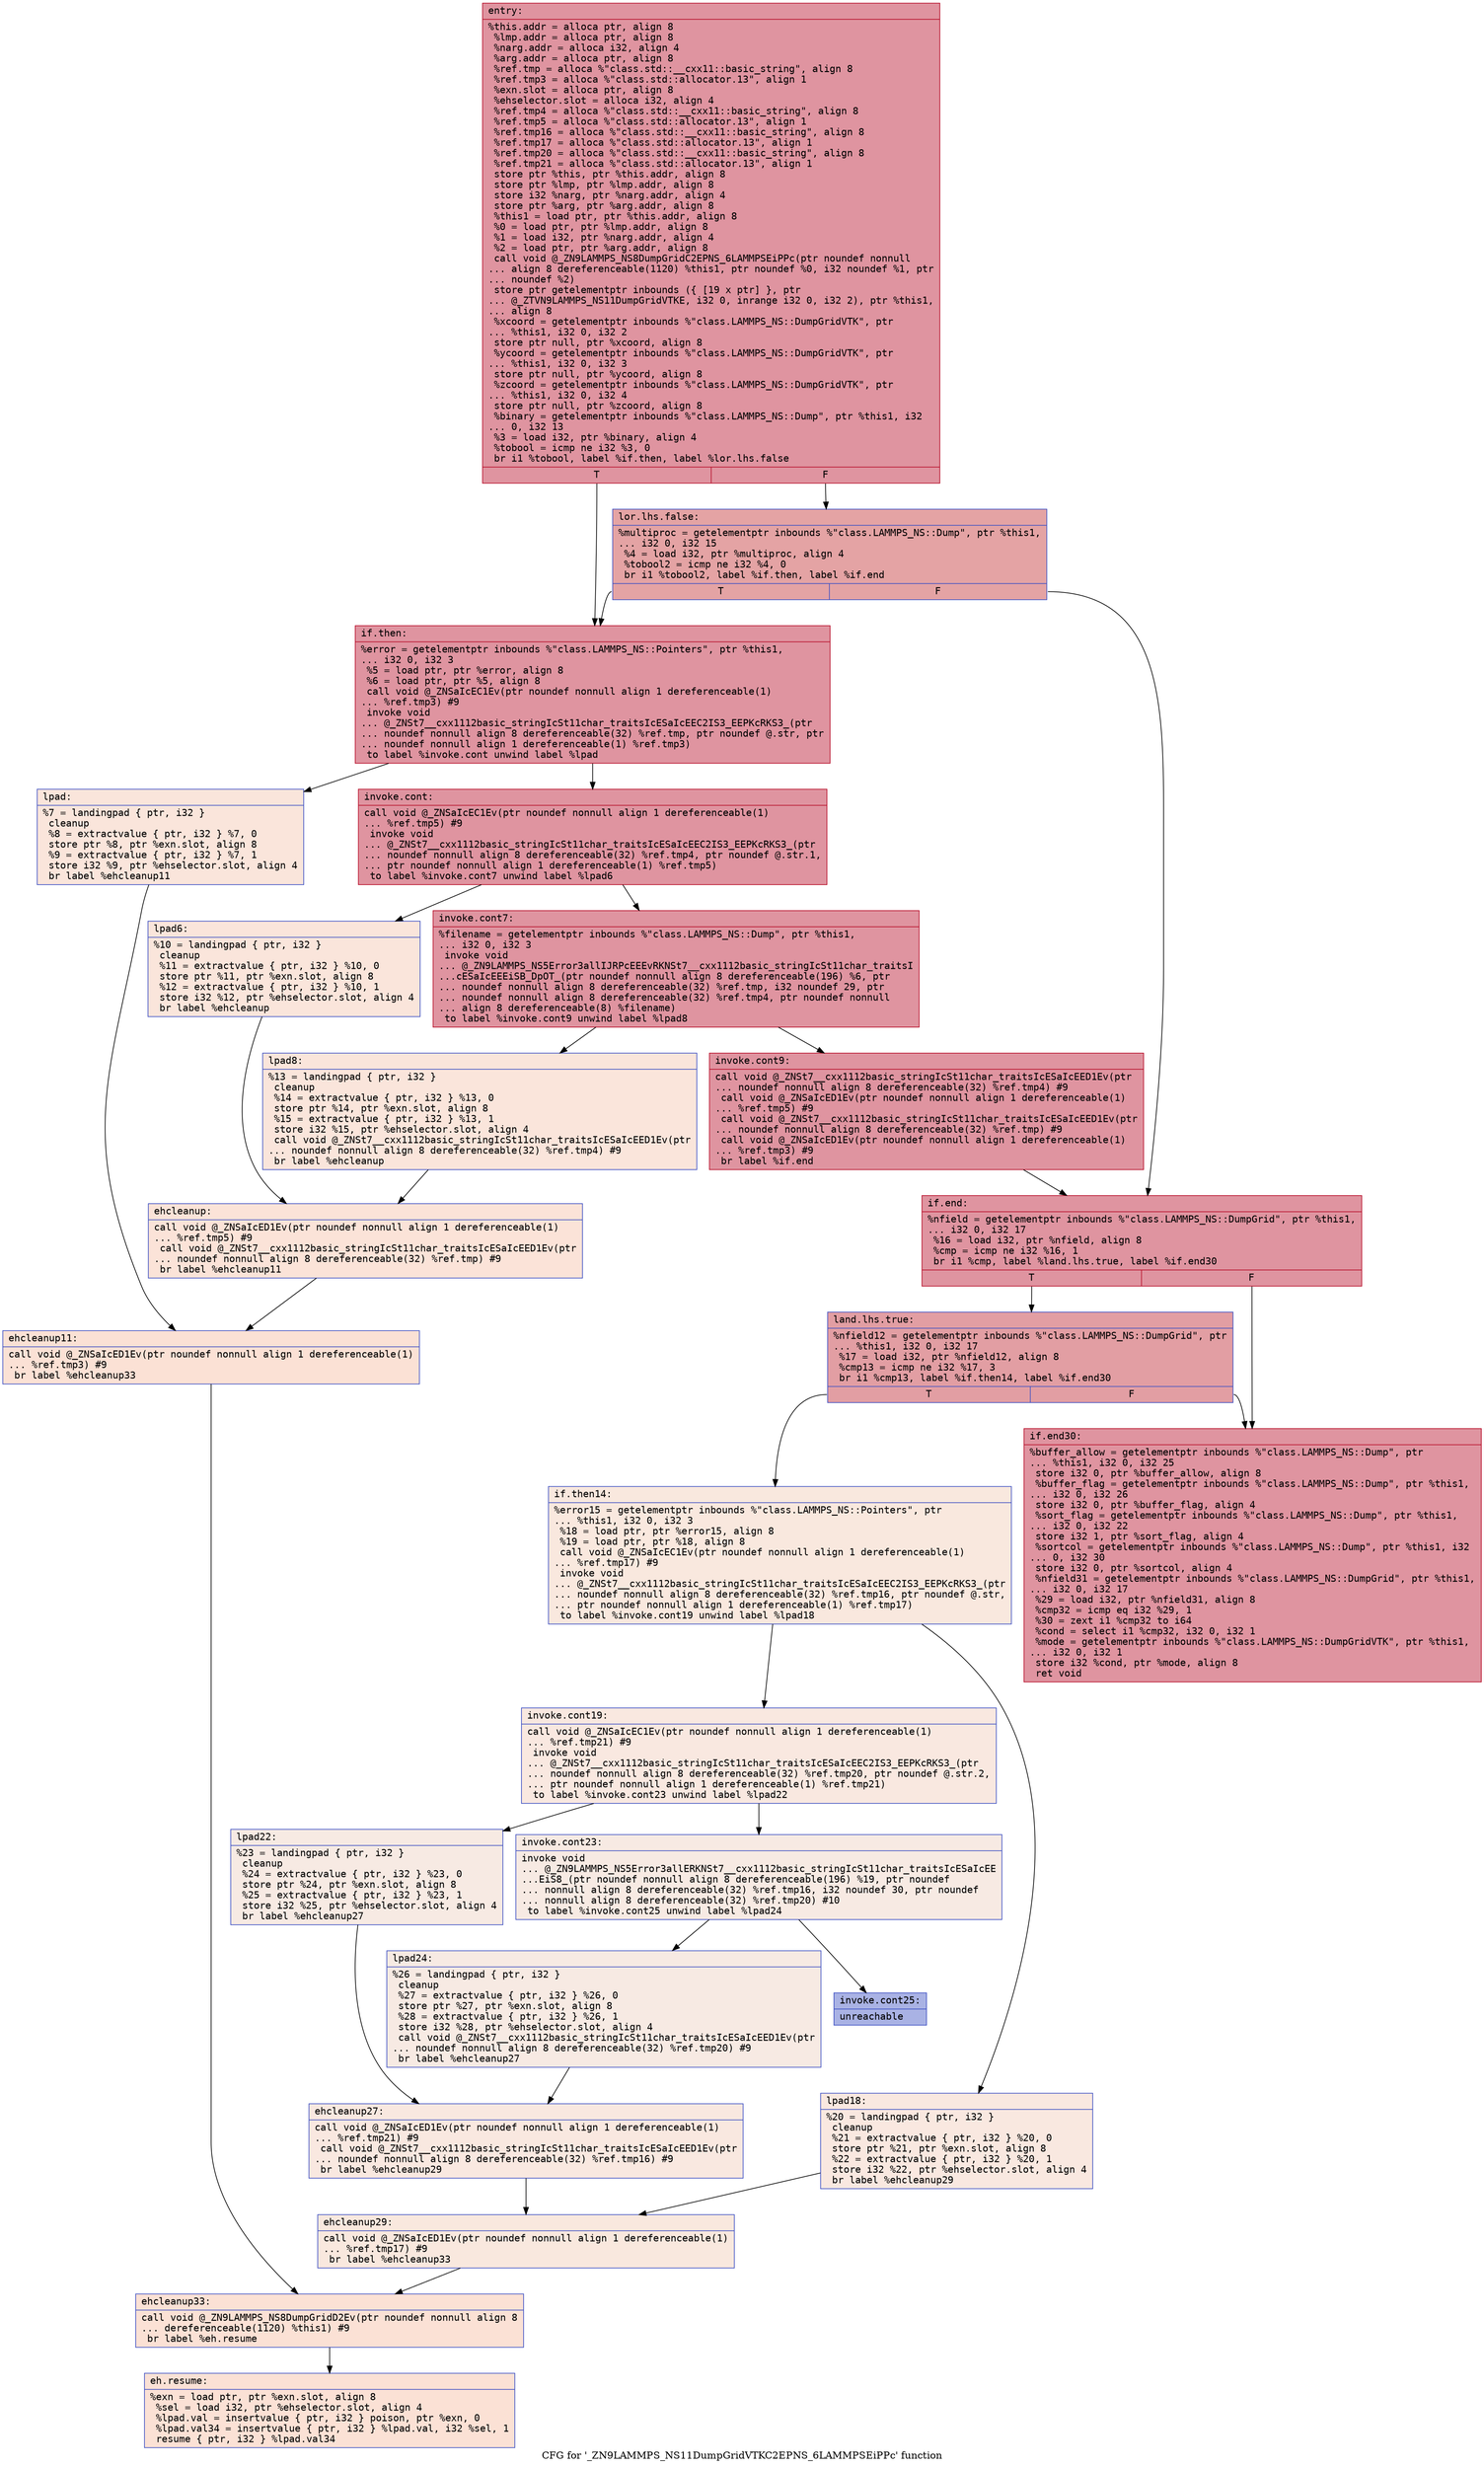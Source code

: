 digraph "CFG for '_ZN9LAMMPS_NS11DumpGridVTKC2EPNS_6LAMMPSEiPPc' function" {
	label="CFG for '_ZN9LAMMPS_NS11DumpGridVTKC2EPNS_6LAMMPSEiPPc' function";

	Node0x55b0f091e270 [shape=record,color="#b70d28ff", style=filled, fillcolor="#b70d2870" fontname="Courier",label="{entry:\l|  %this.addr = alloca ptr, align 8\l  %lmp.addr = alloca ptr, align 8\l  %narg.addr = alloca i32, align 4\l  %arg.addr = alloca ptr, align 8\l  %ref.tmp = alloca %\"class.std::__cxx11::basic_string\", align 8\l  %ref.tmp3 = alloca %\"class.std::allocator.13\", align 1\l  %exn.slot = alloca ptr, align 8\l  %ehselector.slot = alloca i32, align 4\l  %ref.tmp4 = alloca %\"class.std::__cxx11::basic_string\", align 8\l  %ref.tmp5 = alloca %\"class.std::allocator.13\", align 1\l  %ref.tmp16 = alloca %\"class.std::__cxx11::basic_string\", align 8\l  %ref.tmp17 = alloca %\"class.std::allocator.13\", align 1\l  %ref.tmp20 = alloca %\"class.std::__cxx11::basic_string\", align 8\l  %ref.tmp21 = alloca %\"class.std::allocator.13\", align 1\l  store ptr %this, ptr %this.addr, align 8\l  store ptr %lmp, ptr %lmp.addr, align 8\l  store i32 %narg, ptr %narg.addr, align 4\l  store ptr %arg, ptr %arg.addr, align 8\l  %this1 = load ptr, ptr %this.addr, align 8\l  %0 = load ptr, ptr %lmp.addr, align 8\l  %1 = load i32, ptr %narg.addr, align 4\l  %2 = load ptr, ptr %arg.addr, align 8\l  call void @_ZN9LAMMPS_NS8DumpGridC2EPNS_6LAMMPSEiPPc(ptr noundef nonnull\l... align 8 dereferenceable(1120) %this1, ptr noundef %0, i32 noundef %1, ptr\l... noundef %2)\l  store ptr getelementptr inbounds (\{ [19 x ptr] \}, ptr\l... @_ZTVN9LAMMPS_NS11DumpGridVTKE, i32 0, inrange i32 0, i32 2), ptr %this1,\l... align 8\l  %xcoord = getelementptr inbounds %\"class.LAMMPS_NS::DumpGridVTK\", ptr\l... %this1, i32 0, i32 2\l  store ptr null, ptr %xcoord, align 8\l  %ycoord = getelementptr inbounds %\"class.LAMMPS_NS::DumpGridVTK\", ptr\l... %this1, i32 0, i32 3\l  store ptr null, ptr %ycoord, align 8\l  %zcoord = getelementptr inbounds %\"class.LAMMPS_NS::DumpGridVTK\", ptr\l... %this1, i32 0, i32 4\l  store ptr null, ptr %zcoord, align 8\l  %binary = getelementptr inbounds %\"class.LAMMPS_NS::Dump\", ptr %this1, i32\l... 0, i32 13\l  %3 = load i32, ptr %binary, align 4\l  %tobool = icmp ne i32 %3, 0\l  br i1 %tobool, label %if.then, label %lor.lhs.false\l|{<s0>T|<s1>F}}"];
	Node0x55b0f091e270:s0 -> Node0x55b0f09211c0[tooltip="entry -> if.then\nProbability 62.50%" ];
	Node0x55b0f091e270:s1 -> Node0x55b0f0921290[tooltip="entry -> lor.lhs.false\nProbability 37.50%" ];
	Node0x55b0f0921290 [shape=record,color="#3d50c3ff", style=filled, fillcolor="#c32e3170" fontname="Courier",label="{lor.lhs.false:\l|  %multiproc = getelementptr inbounds %\"class.LAMMPS_NS::Dump\", ptr %this1,\l... i32 0, i32 15\l  %4 = load i32, ptr %multiproc, align 4\l  %tobool2 = icmp ne i32 %4, 0\l  br i1 %tobool2, label %if.then, label %if.end\l|{<s0>T|<s1>F}}"];
	Node0x55b0f0921290:s0 -> Node0x55b0f09211c0[tooltip="lor.lhs.false -> if.then\nProbability 62.50%" ];
	Node0x55b0f0921290:s1 -> Node0x55b0f0921670[tooltip="lor.lhs.false -> if.end\nProbability 37.50%" ];
	Node0x55b0f09211c0 [shape=record,color="#b70d28ff", style=filled, fillcolor="#b70d2870" fontname="Courier",label="{if.then:\l|  %error = getelementptr inbounds %\"class.LAMMPS_NS::Pointers\", ptr %this1,\l... i32 0, i32 3\l  %5 = load ptr, ptr %error, align 8\l  %6 = load ptr, ptr %5, align 8\l  call void @_ZNSaIcEC1Ev(ptr noundef nonnull align 1 dereferenceable(1)\l... %ref.tmp3) #9\l  invoke void\l... @_ZNSt7__cxx1112basic_stringIcSt11char_traitsIcESaIcEEC2IS3_EEPKcRKS3_(ptr\l... noundef nonnull align 8 dereferenceable(32) %ref.tmp, ptr noundef @.str, ptr\l... noundef nonnull align 1 dereferenceable(1) %ref.tmp3)\l          to label %invoke.cont unwind label %lpad\l}"];
	Node0x55b0f09211c0 -> Node0x55b0f0921c30[tooltip="if.then -> invoke.cont\nProbability 100.00%" ];
	Node0x55b0f09211c0 -> Node0x55b0f0921d10[tooltip="if.then -> lpad\nProbability 0.00%" ];
	Node0x55b0f0921c30 [shape=record,color="#b70d28ff", style=filled, fillcolor="#b70d2870" fontname="Courier",label="{invoke.cont:\l|  call void @_ZNSaIcEC1Ev(ptr noundef nonnull align 1 dereferenceable(1)\l... %ref.tmp5) #9\l  invoke void\l... @_ZNSt7__cxx1112basic_stringIcSt11char_traitsIcESaIcEEC2IS3_EEPKcRKS3_(ptr\l... noundef nonnull align 8 dereferenceable(32) %ref.tmp4, ptr noundef @.str.1,\l... ptr noundef nonnull align 1 dereferenceable(1) %ref.tmp5)\l          to label %invoke.cont7 unwind label %lpad6\l}"];
	Node0x55b0f0921c30 -> Node0x55b0f09220a0[tooltip="invoke.cont -> invoke.cont7\nProbability 100.00%" ];
	Node0x55b0f0921c30 -> Node0x55b0f09220f0[tooltip="invoke.cont -> lpad6\nProbability 0.00%" ];
	Node0x55b0f09220a0 [shape=record,color="#b70d28ff", style=filled, fillcolor="#b70d2870" fontname="Courier",label="{invoke.cont7:\l|  %filename = getelementptr inbounds %\"class.LAMMPS_NS::Dump\", ptr %this1,\l... i32 0, i32 3\l  invoke void\l... @_ZN9LAMMPS_NS5Error3allIJRPcEEEvRKNSt7__cxx1112basic_stringIcSt11char_traitsI\l...cESaIcEEEiSB_DpOT_(ptr noundef nonnull align 8 dereferenceable(196) %6, ptr\l... noundef nonnull align 8 dereferenceable(32) %ref.tmp, i32 noundef 29, ptr\l... noundef nonnull align 8 dereferenceable(32) %ref.tmp4, ptr noundef nonnull\l... align 8 dereferenceable(8) %filename)\l          to label %invoke.cont9 unwind label %lpad8\l}"];
	Node0x55b0f09220a0 -> Node0x55b0f0922050[tooltip="invoke.cont7 -> invoke.cont9\nProbability 100.00%" ];
	Node0x55b0f09220a0 -> Node0x55b0f09225d0[tooltip="invoke.cont7 -> lpad8\nProbability 0.00%" ];
	Node0x55b0f0922050 [shape=record,color="#b70d28ff", style=filled, fillcolor="#b70d2870" fontname="Courier",label="{invoke.cont9:\l|  call void @_ZNSt7__cxx1112basic_stringIcSt11char_traitsIcESaIcEED1Ev(ptr\l... noundef nonnull align 8 dereferenceable(32) %ref.tmp4) #9\l  call void @_ZNSaIcED1Ev(ptr noundef nonnull align 1 dereferenceable(1)\l... %ref.tmp5) #9\l  call void @_ZNSt7__cxx1112basic_stringIcSt11char_traitsIcESaIcEED1Ev(ptr\l... noundef nonnull align 8 dereferenceable(32) %ref.tmp) #9\l  call void @_ZNSaIcED1Ev(ptr noundef nonnull align 1 dereferenceable(1)\l... %ref.tmp3) #9\l  br label %if.end\l}"];
	Node0x55b0f0922050 -> Node0x55b0f0921670[tooltip="invoke.cont9 -> if.end\nProbability 100.00%" ];
	Node0x55b0f0921d10 [shape=record,color="#3d50c3ff", style=filled, fillcolor="#f4c5ad70" fontname="Courier",label="{lpad:\l|  %7 = landingpad \{ ptr, i32 \}\l          cleanup\l  %8 = extractvalue \{ ptr, i32 \} %7, 0\l  store ptr %8, ptr %exn.slot, align 8\l  %9 = extractvalue \{ ptr, i32 \} %7, 1\l  store i32 %9, ptr %ehselector.slot, align 4\l  br label %ehcleanup11\l}"];
	Node0x55b0f0921d10 -> Node0x55b0f0923200[tooltip="lpad -> ehcleanup11\nProbability 100.00%" ];
	Node0x55b0f09220f0 [shape=record,color="#3d50c3ff", style=filled, fillcolor="#f4c5ad70" fontname="Courier",label="{lpad6:\l|  %10 = landingpad \{ ptr, i32 \}\l          cleanup\l  %11 = extractvalue \{ ptr, i32 \} %10, 0\l  store ptr %11, ptr %exn.slot, align 8\l  %12 = extractvalue \{ ptr, i32 \} %10, 1\l  store i32 %12, ptr %ehselector.slot, align 4\l  br label %ehcleanup\l}"];
	Node0x55b0f09220f0 -> Node0x55b0f09235d0[tooltip="lpad6 -> ehcleanup\nProbability 100.00%" ];
	Node0x55b0f09225d0 [shape=record,color="#3d50c3ff", style=filled, fillcolor="#f4c5ad70" fontname="Courier",label="{lpad8:\l|  %13 = landingpad \{ ptr, i32 \}\l          cleanup\l  %14 = extractvalue \{ ptr, i32 \} %13, 0\l  store ptr %14, ptr %exn.slot, align 8\l  %15 = extractvalue \{ ptr, i32 \} %13, 1\l  store i32 %15, ptr %ehselector.slot, align 4\l  call void @_ZNSt7__cxx1112basic_stringIcSt11char_traitsIcESaIcEED1Ev(ptr\l... noundef nonnull align 8 dereferenceable(32) %ref.tmp4) #9\l  br label %ehcleanup\l}"];
	Node0x55b0f09225d0 -> Node0x55b0f09235d0[tooltip="lpad8 -> ehcleanup\nProbability 100.00%" ];
	Node0x55b0f09235d0 [shape=record,color="#3d50c3ff", style=filled, fillcolor="#f6bfa670" fontname="Courier",label="{ehcleanup:\l|  call void @_ZNSaIcED1Ev(ptr noundef nonnull align 1 dereferenceable(1)\l... %ref.tmp5) #9\l  call void @_ZNSt7__cxx1112basic_stringIcSt11char_traitsIcESaIcEED1Ev(ptr\l... noundef nonnull align 8 dereferenceable(32) %ref.tmp) #9\l  br label %ehcleanup11\l}"];
	Node0x55b0f09235d0 -> Node0x55b0f0923200[tooltip="ehcleanup -> ehcleanup11\nProbability 100.00%" ];
	Node0x55b0f0923200 [shape=record,color="#3d50c3ff", style=filled, fillcolor="#f7bca170" fontname="Courier",label="{ehcleanup11:\l|  call void @_ZNSaIcED1Ev(ptr noundef nonnull align 1 dereferenceable(1)\l... %ref.tmp3) #9\l  br label %ehcleanup33\l}"];
	Node0x55b0f0923200 -> Node0x55b0f0923ee0[tooltip="ehcleanup11 -> ehcleanup33\nProbability 100.00%" ];
	Node0x55b0f0921670 [shape=record,color="#b70d28ff", style=filled, fillcolor="#b70d2870" fontname="Courier",label="{if.end:\l|  %nfield = getelementptr inbounds %\"class.LAMMPS_NS::DumpGrid\", ptr %this1,\l... i32 0, i32 17\l  %16 = load i32, ptr %nfield, align 8\l  %cmp = icmp ne i32 %16, 1\l  br i1 %cmp, label %land.lhs.true, label %if.end30\l|{<s0>T|<s1>F}}"];
	Node0x55b0f0921670:s0 -> Node0x55b0f09241c0[tooltip="if.end -> land.lhs.true\nProbability 50.00%" ];
	Node0x55b0f0921670:s1 -> Node0x55b0f0924240[tooltip="if.end -> if.end30\nProbability 50.00%" ];
	Node0x55b0f09241c0 [shape=record,color="#3d50c3ff", style=filled, fillcolor="#be242e70" fontname="Courier",label="{land.lhs.true:\l|  %nfield12 = getelementptr inbounds %\"class.LAMMPS_NS::DumpGrid\", ptr\l... %this1, i32 0, i32 17\l  %17 = load i32, ptr %nfield12, align 8\l  %cmp13 = icmp ne i32 %17, 3\l  br i1 %cmp13, label %if.then14, label %if.end30\l|{<s0>T|<s1>F}}"];
	Node0x55b0f09241c0:s0 -> Node0x55b0f0924590[tooltip="land.lhs.true -> if.then14\nProbability 0.00%" ];
	Node0x55b0f09241c0:s1 -> Node0x55b0f0924240[tooltip="land.lhs.true -> if.end30\nProbability 100.00%" ];
	Node0x55b0f0924590 [shape=record,color="#3d50c3ff", style=filled, fillcolor="#f2cab570" fontname="Courier",label="{if.then14:\l|  %error15 = getelementptr inbounds %\"class.LAMMPS_NS::Pointers\", ptr\l... %this1, i32 0, i32 3\l  %18 = load ptr, ptr %error15, align 8\l  %19 = load ptr, ptr %18, align 8\l  call void @_ZNSaIcEC1Ev(ptr noundef nonnull align 1 dereferenceable(1)\l... %ref.tmp17) #9\l  invoke void\l... @_ZNSt7__cxx1112basic_stringIcSt11char_traitsIcESaIcEEC2IS3_EEPKcRKS3_(ptr\l... noundef nonnull align 8 dereferenceable(32) %ref.tmp16, ptr noundef @.str,\l... ptr noundef nonnull align 1 dereferenceable(1) %ref.tmp17)\l          to label %invoke.cont19 unwind label %lpad18\l}"];
	Node0x55b0f0924590 -> Node0x55b0f0925040[tooltip="if.then14 -> invoke.cont19\nProbability 50.00%" ];
	Node0x55b0f0924590 -> Node0x55b0f09250c0[tooltip="if.then14 -> lpad18\nProbability 50.00%" ];
	Node0x55b0f0925040 [shape=record,color="#3d50c3ff", style=filled, fillcolor="#f1ccb870" fontname="Courier",label="{invoke.cont19:\l|  call void @_ZNSaIcEC1Ev(ptr noundef nonnull align 1 dereferenceable(1)\l... %ref.tmp21) #9\l  invoke void\l... @_ZNSt7__cxx1112basic_stringIcSt11char_traitsIcESaIcEEC2IS3_EEPKcRKS3_(ptr\l... noundef nonnull align 8 dereferenceable(32) %ref.tmp20, ptr noundef @.str.2,\l... ptr noundef nonnull align 1 dereferenceable(1) %ref.tmp21)\l          to label %invoke.cont23 unwind label %lpad22\l}"];
	Node0x55b0f0925040 -> Node0x55b0f0925440[tooltip="invoke.cont19 -> invoke.cont23\nProbability 50.00%" ];
	Node0x55b0f0925040 -> Node0x55b0f0925490[tooltip="invoke.cont19 -> lpad22\nProbability 50.00%" ];
	Node0x55b0f0925440 [shape=record,color="#3d50c3ff", style=filled, fillcolor="#eed0c070" fontname="Courier",label="{invoke.cont23:\l|  invoke void\l... @_ZN9LAMMPS_NS5Error3allERKNSt7__cxx1112basic_stringIcSt11char_traitsIcESaIcEE\l...EiS8_(ptr noundef nonnull align 8 dereferenceable(196) %19, ptr noundef\l... nonnull align 8 dereferenceable(32) %ref.tmp16, i32 noundef 30, ptr noundef\l... nonnull align 8 dereferenceable(32) %ref.tmp20) #10\l          to label %invoke.cont25 unwind label %lpad24\l}"];
	Node0x55b0f0925440 -> Node0x55b0f09253f0[tooltip="invoke.cont23 -> invoke.cont25\nProbability 0.00%" ];
	Node0x55b0f0925440 -> Node0x55b0f09257b0[tooltip="invoke.cont23 -> lpad24\nProbability 100.00%" ];
	Node0x55b0f09253f0 [shape=record,color="#3d50c3ff", style=filled, fillcolor="#3d50c370" fontname="Courier",label="{invoke.cont25:\l|  unreachable\l}"];
	Node0x55b0f09250c0 [shape=record,color="#3d50c3ff", style=filled, fillcolor="#f1ccb870" fontname="Courier",label="{lpad18:\l|  %20 = landingpad \{ ptr, i32 \}\l          cleanup\l  %21 = extractvalue \{ ptr, i32 \} %20, 0\l  store ptr %21, ptr %exn.slot, align 8\l  %22 = extractvalue \{ ptr, i32 \} %20, 1\l  store i32 %22, ptr %ehselector.slot, align 4\l  br label %ehcleanup29\l}"];
	Node0x55b0f09250c0 -> Node0x55b0f0925e50[tooltip="lpad18 -> ehcleanup29\nProbability 100.00%" ];
	Node0x55b0f0925490 [shape=record,color="#3d50c3ff", style=filled, fillcolor="#eed0c070" fontname="Courier",label="{lpad22:\l|  %23 = landingpad \{ ptr, i32 \}\l          cleanup\l  %24 = extractvalue \{ ptr, i32 \} %23, 0\l  store ptr %24, ptr %exn.slot, align 8\l  %25 = extractvalue \{ ptr, i32 \} %23, 1\l  store i32 %25, ptr %ehselector.slot, align 4\l  br label %ehcleanup27\l}"];
	Node0x55b0f0925490 -> Node0x55b0f09261a0[tooltip="lpad22 -> ehcleanup27\nProbability 100.00%" ];
	Node0x55b0f09257b0 [shape=record,color="#3d50c3ff", style=filled, fillcolor="#eed0c070" fontname="Courier",label="{lpad24:\l|  %26 = landingpad \{ ptr, i32 \}\l          cleanup\l  %27 = extractvalue \{ ptr, i32 \} %26, 0\l  store ptr %27, ptr %exn.slot, align 8\l  %28 = extractvalue \{ ptr, i32 \} %26, 1\l  store i32 %28, ptr %ehselector.slot, align 4\l  call void @_ZNSt7__cxx1112basic_stringIcSt11char_traitsIcESaIcEED1Ev(ptr\l... noundef nonnull align 8 dereferenceable(32) %ref.tmp20) #9\l  br label %ehcleanup27\l}"];
	Node0x55b0f09257b0 -> Node0x55b0f09261a0[tooltip="lpad24 -> ehcleanup27\nProbability 100.00%" ];
	Node0x55b0f09261a0 [shape=record,color="#3d50c3ff", style=filled, fillcolor="#f1ccb870" fontname="Courier",label="{ehcleanup27:\l|  call void @_ZNSaIcED1Ev(ptr noundef nonnull align 1 dereferenceable(1)\l... %ref.tmp21) #9\l  call void @_ZNSt7__cxx1112basic_stringIcSt11char_traitsIcESaIcEED1Ev(ptr\l... noundef nonnull align 8 dereferenceable(32) %ref.tmp16) #9\l  br label %ehcleanup29\l}"];
	Node0x55b0f09261a0 -> Node0x55b0f0925e50[tooltip="ehcleanup27 -> ehcleanup29\nProbability 100.00%" ];
	Node0x55b0f0925e50 [shape=record,color="#3d50c3ff", style=filled, fillcolor="#f2cab570" fontname="Courier",label="{ehcleanup29:\l|  call void @_ZNSaIcED1Ev(ptr noundef nonnull align 1 dereferenceable(1)\l... %ref.tmp17) #9\l  br label %ehcleanup33\l}"];
	Node0x55b0f0925e50 -> Node0x55b0f0923ee0[tooltip="ehcleanup29 -> ehcleanup33\nProbability 100.00%" ];
	Node0x55b0f0924240 [shape=record,color="#b70d28ff", style=filled, fillcolor="#b70d2870" fontname="Courier",label="{if.end30:\l|  %buffer_allow = getelementptr inbounds %\"class.LAMMPS_NS::Dump\", ptr\l... %this1, i32 0, i32 25\l  store i32 0, ptr %buffer_allow, align 8\l  %buffer_flag = getelementptr inbounds %\"class.LAMMPS_NS::Dump\", ptr %this1,\l... i32 0, i32 26\l  store i32 0, ptr %buffer_flag, align 4\l  %sort_flag = getelementptr inbounds %\"class.LAMMPS_NS::Dump\", ptr %this1,\l... i32 0, i32 22\l  store i32 1, ptr %sort_flag, align 4\l  %sortcol = getelementptr inbounds %\"class.LAMMPS_NS::Dump\", ptr %this1, i32\l... 0, i32 30\l  store i32 0, ptr %sortcol, align 4\l  %nfield31 = getelementptr inbounds %\"class.LAMMPS_NS::DumpGrid\", ptr %this1,\l... i32 0, i32 17\l  %29 = load i32, ptr %nfield31, align 8\l  %cmp32 = icmp eq i32 %29, 1\l  %30 = zext i1 %cmp32 to i64\l  %cond = select i1 %cmp32, i32 0, i32 1\l  %mode = getelementptr inbounds %\"class.LAMMPS_NS::DumpGridVTK\", ptr %this1,\l... i32 0, i32 1\l  store i32 %cond, ptr %mode, align 8\l  ret void\l}"];
	Node0x55b0f0923ee0 [shape=record,color="#3d50c3ff", style=filled, fillcolor="#f7bca170" fontname="Courier",label="{ehcleanup33:\l|  call void @_ZN9LAMMPS_NS8DumpGridD2Ev(ptr noundef nonnull align 8\l... dereferenceable(1120) %this1) #9\l  br label %eh.resume\l}"];
	Node0x55b0f0923ee0 -> Node0x55b0f0928070[tooltip="ehcleanup33 -> eh.resume\nProbability 100.00%" ];
	Node0x55b0f0928070 [shape=record,color="#3d50c3ff", style=filled, fillcolor="#f7bca170" fontname="Courier",label="{eh.resume:\l|  %exn = load ptr, ptr %exn.slot, align 8\l  %sel = load i32, ptr %ehselector.slot, align 4\l  %lpad.val = insertvalue \{ ptr, i32 \} poison, ptr %exn, 0\l  %lpad.val34 = insertvalue \{ ptr, i32 \} %lpad.val, i32 %sel, 1\l  resume \{ ptr, i32 \} %lpad.val34\l}"];
}
